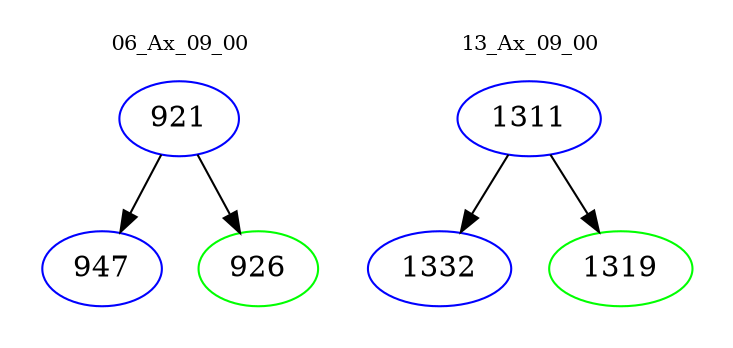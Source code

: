digraph{
subgraph cluster_0 {
color = white
label = "06_Ax_09_00";
fontsize=10;
T0_921 [label="921", color="blue"]
T0_921 -> T0_947 [color="black"]
T0_947 [label="947", color="blue"]
T0_921 -> T0_926 [color="black"]
T0_926 [label="926", color="green"]
}
subgraph cluster_1 {
color = white
label = "13_Ax_09_00";
fontsize=10;
T1_1311 [label="1311", color="blue"]
T1_1311 -> T1_1332 [color="black"]
T1_1332 [label="1332", color="blue"]
T1_1311 -> T1_1319 [color="black"]
T1_1319 [label="1319", color="green"]
}
}
